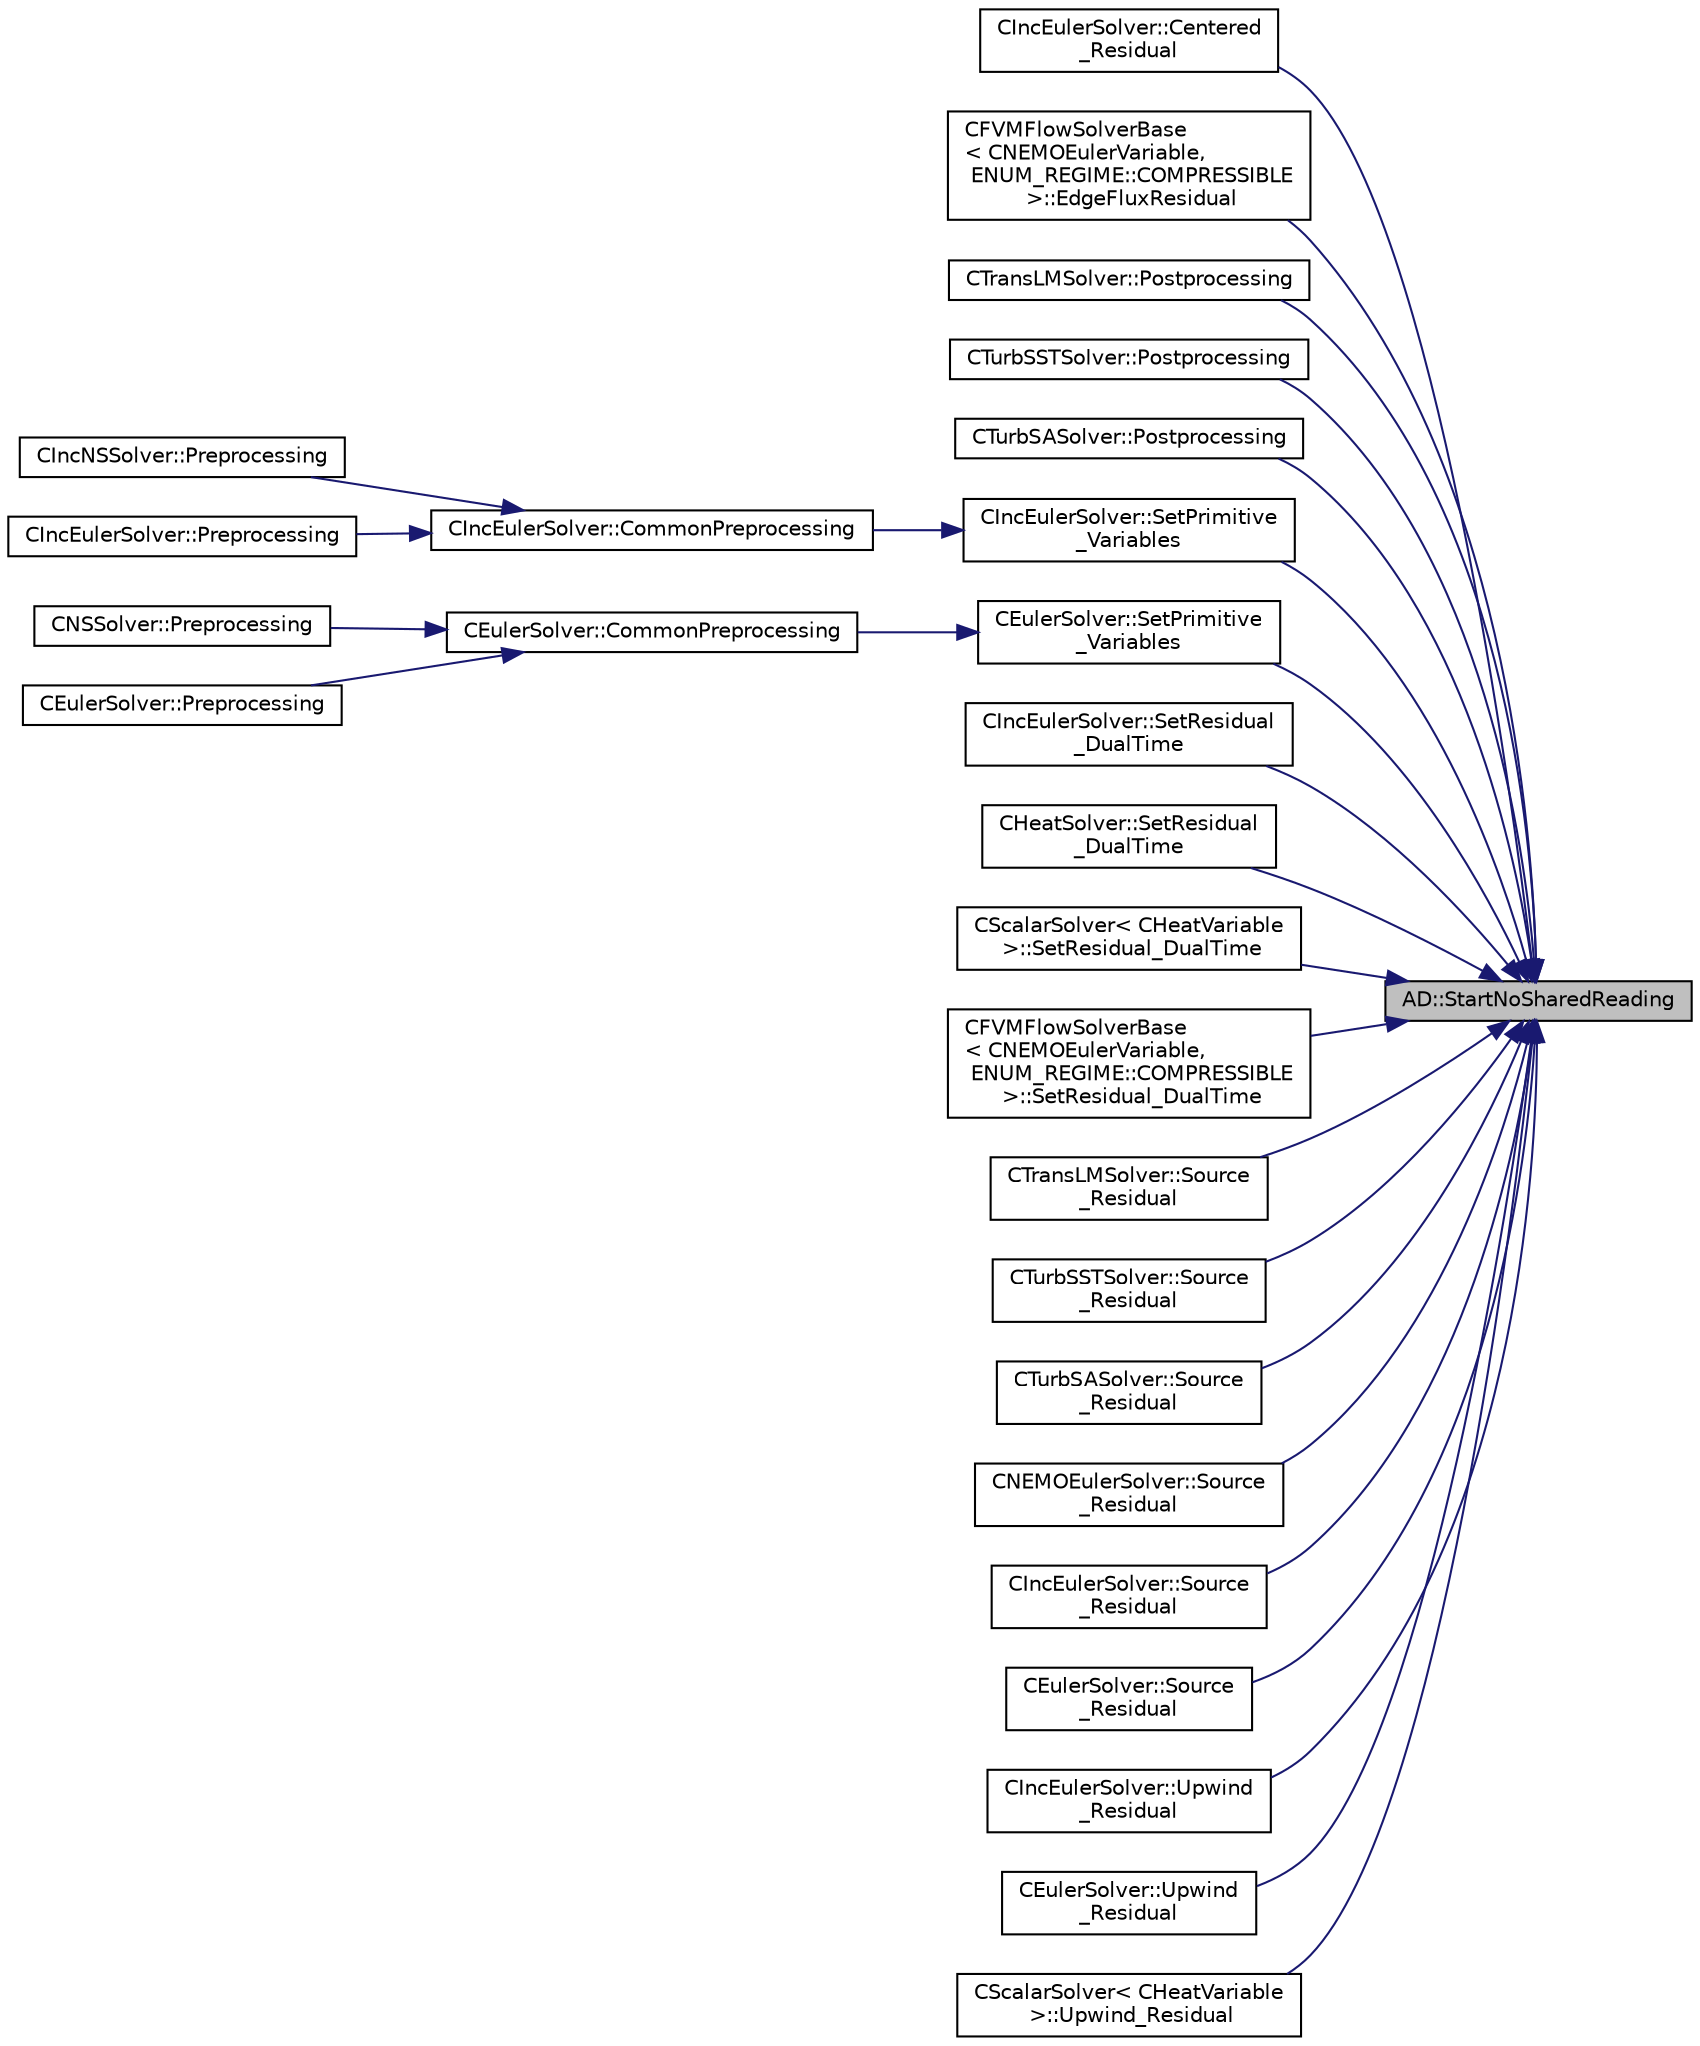 digraph "AD::StartNoSharedReading"
{
 // LATEX_PDF_SIZE
  edge [fontname="Helvetica",fontsize="10",labelfontname="Helvetica",labelfontsize="10"];
  node [fontname="Helvetica",fontsize="10",shape=record];
  rankdir="RL";
  Node1 [label="AD::StartNoSharedReading",height=0.2,width=0.4,color="black", fillcolor="grey75", style="filled", fontcolor="black",tooltip="Begin a hybrid parallel adjoint evaluation mode that assumes an inherently safe reverse path."];
  Node1 -> Node2 [dir="back",color="midnightblue",fontsize="10",style="solid",fontname="Helvetica"];
  Node2 [label="CIncEulerSolver::Centered\l_Residual",height=0.2,width=0.4,color="black", fillcolor="white", style="filled",URL="$classCIncEulerSolver.html#a80e45f4af7302e9334c8663f9e3ae88b",tooltip="Compute the spatial integration using a centered scheme."];
  Node1 -> Node3 [dir="back",color="midnightblue",fontsize="10",style="solid",fontname="Helvetica"];
  Node3 [label="CFVMFlowSolverBase\l\< CNEMOEulerVariable,\l ENUM_REGIME::COMPRESSIBLE\l \>::EdgeFluxResidual",height=0.2,width=0.4,color="black", fillcolor="white", style="filled",URL="$classCFVMFlowSolverBase.html#a8c19de20d537852775225aa6d201f00f",tooltip="Method to compute convective and viscous residual contribution using vectorized numerics."];
  Node1 -> Node4 [dir="back",color="midnightblue",fontsize="10",style="solid",fontname="Helvetica"];
  Node4 [label="CTransLMSolver::Postprocessing",height=0.2,width=0.4,color="black", fillcolor="white", style="filled",URL="$classCTransLMSolver.html#aa2cb59dfa880122b3c0485f9d2db78c6",tooltip="Computes the effective intermtittency."];
  Node1 -> Node5 [dir="back",color="midnightblue",fontsize="10",style="solid",fontname="Helvetica"];
  Node5 [label="CTurbSSTSolver::Postprocessing",height=0.2,width=0.4,color="black", fillcolor="white", style="filled",URL="$classCTurbSSTSolver.html#a9f9394f05aa34e96e4bf2dd00447789a",tooltip="Computes the eddy viscosity."];
  Node1 -> Node6 [dir="back",color="midnightblue",fontsize="10",style="solid",fontname="Helvetica"];
  Node6 [label="CTurbSASolver::Postprocessing",height=0.2,width=0.4,color="black", fillcolor="white", style="filled",URL="$classCTurbSASolver.html#af815ca3a9ef4726b625a89028dc6fb0e",tooltip="A virtual member."];
  Node1 -> Node7 [dir="back",color="midnightblue",fontsize="10",style="solid",fontname="Helvetica"];
  Node7 [label="CIncEulerSolver::SetPrimitive\l_Variables",height=0.2,width=0.4,color="black", fillcolor="white", style="filled",URL="$classCIncEulerSolver.html#a4c23fe41a4589737850b80bb10d5bac5",tooltip="Compute the velocity^2, SoundSpeed, Pressure, Enthalpy, Viscosity."];
  Node7 -> Node8 [dir="back",color="midnightblue",fontsize="10",style="solid",fontname="Helvetica"];
  Node8 [label="CIncEulerSolver::CommonPreprocessing",height=0.2,width=0.4,color="black", fillcolor="white", style="filled",URL="$classCIncEulerSolver.html#ac50d02e914c4337e73d2c4878b12c59d",tooltip="Preprocessing actions common to the Euler and NS solvers."];
  Node8 -> Node9 [dir="back",color="midnightblue",fontsize="10",style="solid",fontname="Helvetica"];
  Node9 [label="CIncNSSolver::Preprocessing",height=0.2,width=0.4,color="black", fillcolor="white", style="filled",URL="$classCIncNSSolver.html#aaaff5cfe93aa72a689248c80b2ea9149",tooltip="Restart residual and compute gradients."];
  Node8 -> Node10 [dir="back",color="midnightblue",fontsize="10",style="solid",fontname="Helvetica"];
  Node10 [label="CIncEulerSolver::Preprocessing",height=0.2,width=0.4,color="black", fillcolor="white", style="filled",URL="$classCIncEulerSolver.html#aac33066eba6bdbe02693afb992e307d8",tooltip="Compute primitive variables and their gradients."];
  Node1 -> Node11 [dir="back",color="midnightblue",fontsize="10",style="solid",fontname="Helvetica"];
  Node11 [label="CEulerSolver::SetPrimitive\l_Variables",height=0.2,width=0.4,color="black", fillcolor="white", style="filled",URL="$classCEulerSolver.html#a5ca2856cb7c17dcef0012c82677816f4",tooltip="Compute the velocity^2, SoundSpeed, Pressure, Enthalpy, Viscosity."];
  Node11 -> Node12 [dir="back",color="midnightblue",fontsize="10",style="solid",fontname="Helvetica"];
  Node12 [label="CEulerSolver::CommonPreprocessing",height=0.2,width=0.4,color="black", fillcolor="white", style="filled",URL="$classCEulerSolver.html#a0d6f93feba8d6aad18edf3594213042b",tooltip="Preprocessing actions common to the Euler and NS solvers."];
  Node12 -> Node13 [dir="back",color="midnightblue",fontsize="10",style="solid",fontname="Helvetica"];
  Node13 [label="CNSSolver::Preprocessing",height=0.2,width=0.4,color="black", fillcolor="white", style="filled",URL="$classCNSSolver.html#af83e7cb773797239cdc98fc4d202d32f",tooltip="Restart residual and compute gradients."];
  Node12 -> Node14 [dir="back",color="midnightblue",fontsize="10",style="solid",fontname="Helvetica"];
  Node14 [label="CEulerSolver::Preprocessing",height=0.2,width=0.4,color="black", fillcolor="white", style="filled",URL="$classCEulerSolver.html#ab08b6aa95648e7ab973f9f247fe54b31",tooltip="Compute primitive variables and their gradients."];
  Node1 -> Node15 [dir="back",color="midnightblue",fontsize="10",style="solid",fontname="Helvetica"];
  Node15 [label="CIncEulerSolver::SetResidual\l_DualTime",height=0.2,width=0.4,color="black", fillcolor="white", style="filled",URL="$classCIncEulerSolver.html#a0c0d199f63e6858f295f8fbe800fc3bb",tooltip="Set the total residual adding the term that comes from the Dual Time Strategy."];
  Node1 -> Node16 [dir="back",color="midnightblue",fontsize="10",style="solid",fontname="Helvetica"];
  Node16 [label="CHeatSolver::SetResidual\l_DualTime",height=0.2,width=0.4,color="black", fillcolor="white", style="filled",URL="$classCHeatSolver.html#a36514dfa7f0738e1f0dd11123f6a6eba",tooltip="Set the total residual adding the term that comes from the Dual Time-Stepping Strategy."];
  Node1 -> Node17 [dir="back",color="midnightblue",fontsize="10",style="solid",fontname="Helvetica"];
  Node17 [label="CScalarSolver\< CHeatVariable\l \>::SetResidual_DualTime",height=0.2,width=0.4,color="black", fillcolor="white", style="filled",URL="$classCScalarSolver.html#a1fe2b75e493aa743e0979110dea34caf",tooltip="Set the total residual adding the term that comes from the Dual Time-Stepping Strategy."];
  Node1 -> Node18 [dir="back",color="midnightblue",fontsize="10",style="solid",fontname="Helvetica"];
  Node18 [label="CFVMFlowSolverBase\l\< CNEMOEulerVariable,\l ENUM_REGIME::COMPRESSIBLE\l \>::SetResidual_DualTime",height=0.2,width=0.4,color="black", fillcolor="white", style="filled",URL="$classCFVMFlowSolverBase.html#afb95cb0aa636a2fbeb30b63314827691",tooltip="Set the total residual adding the term that comes from the Dual Time Strategy."];
  Node1 -> Node19 [dir="back",color="midnightblue",fontsize="10",style="solid",fontname="Helvetica"];
  Node19 [label="CTransLMSolver::Source\l_Residual",height=0.2,width=0.4,color="black", fillcolor="white", style="filled",URL="$classCTransLMSolver.html#a44ed4f90b0d02ea2cc779ca7f0974fce",tooltip="Source term computation."];
  Node1 -> Node20 [dir="back",color="midnightblue",fontsize="10",style="solid",fontname="Helvetica"];
  Node20 [label="CTurbSSTSolver::Source\l_Residual",height=0.2,width=0.4,color="black", fillcolor="white", style="filled",URL="$classCTurbSSTSolver.html#a1a4833387e1c5030deaac3cd81bf0cbe",tooltip="Source term computation."];
  Node1 -> Node21 [dir="back",color="midnightblue",fontsize="10",style="solid",fontname="Helvetica"];
  Node21 [label="CTurbSASolver::Source\l_Residual",height=0.2,width=0.4,color="black", fillcolor="white", style="filled",URL="$classCTurbSASolver.html#ae254c08e17def463df09c9f804bf5194",tooltip="Source term computation."];
  Node1 -> Node22 [dir="back",color="midnightblue",fontsize="10",style="solid",fontname="Helvetica"];
  Node22 [label="CNEMOEulerSolver::Source\l_Residual",height=0.2,width=0.4,color="black", fillcolor="white", style="filled",URL="$classCNEMOEulerSolver.html#a0758ca67e16c9f1f0f8fe5c8ec661cf7",tooltip="Source term integration."];
  Node1 -> Node23 [dir="back",color="midnightblue",fontsize="10",style="solid",fontname="Helvetica"];
  Node23 [label="CIncEulerSolver::Source\l_Residual",height=0.2,width=0.4,color="black", fillcolor="white", style="filled",URL="$classCIncEulerSolver.html#a5f9ced3a85731749b16d6f1bac9460f6",tooltip="Source term integration."];
  Node1 -> Node24 [dir="back",color="midnightblue",fontsize="10",style="solid",fontname="Helvetica"];
  Node24 [label="CEulerSolver::Source\l_Residual",height=0.2,width=0.4,color="black", fillcolor="white", style="filled",URL="$classCEulerSolver.html#a3173ebda0dc28e9fc17ced219fc60e9a",tooltip="Source term integration."];
  Node1 -> Node25 [dir="back",color="midnightblue",fontsize="10",style="solid",fontname="Helvetica"];
  Node25 [label="CIncEulerSolver::Upwind\l_Residual",height=0.2,width=0.4,color="black", fillcolor="white", style="filled",URL="$classCIncEulerSolver.html#aa1a06c3eef34a7f82f5bca304d563b4a",tooltip="Compute the spatial integration using a upwind scheme."];
  Node1 -> Node26 [dir="back",color="midnightblue",fontsize="10",style="solid",fontname="Helvetica"];
  Node26 [label="CEulerSolver::Upwind\l_Residual",height=0.2,width=0.4,color="black", fillcolor="white", style="filled",URL="$classCEulerSolver.html#aa9729921eed9546daca6ca891ad2a9bb",tooltip="Compute the spatial integration using a upwind scheme."];
  Node1 -> Node27 [dir="back",color="midnightblue",fontsize="10",style="solid",fontname="Helvetica"];
  Node27 [label="CScalarSolver\< CHeatVariable\l \>::Upwind_Residual",height=0.2,width=0.4,color="black", fillcolor="white", style="filled",URL="$classCScalarSolver.html#a7a5250679bf3984b0e9b1a2d9641936f",tooltip="Compute the spatial integration using a upwind scheme."];
}
